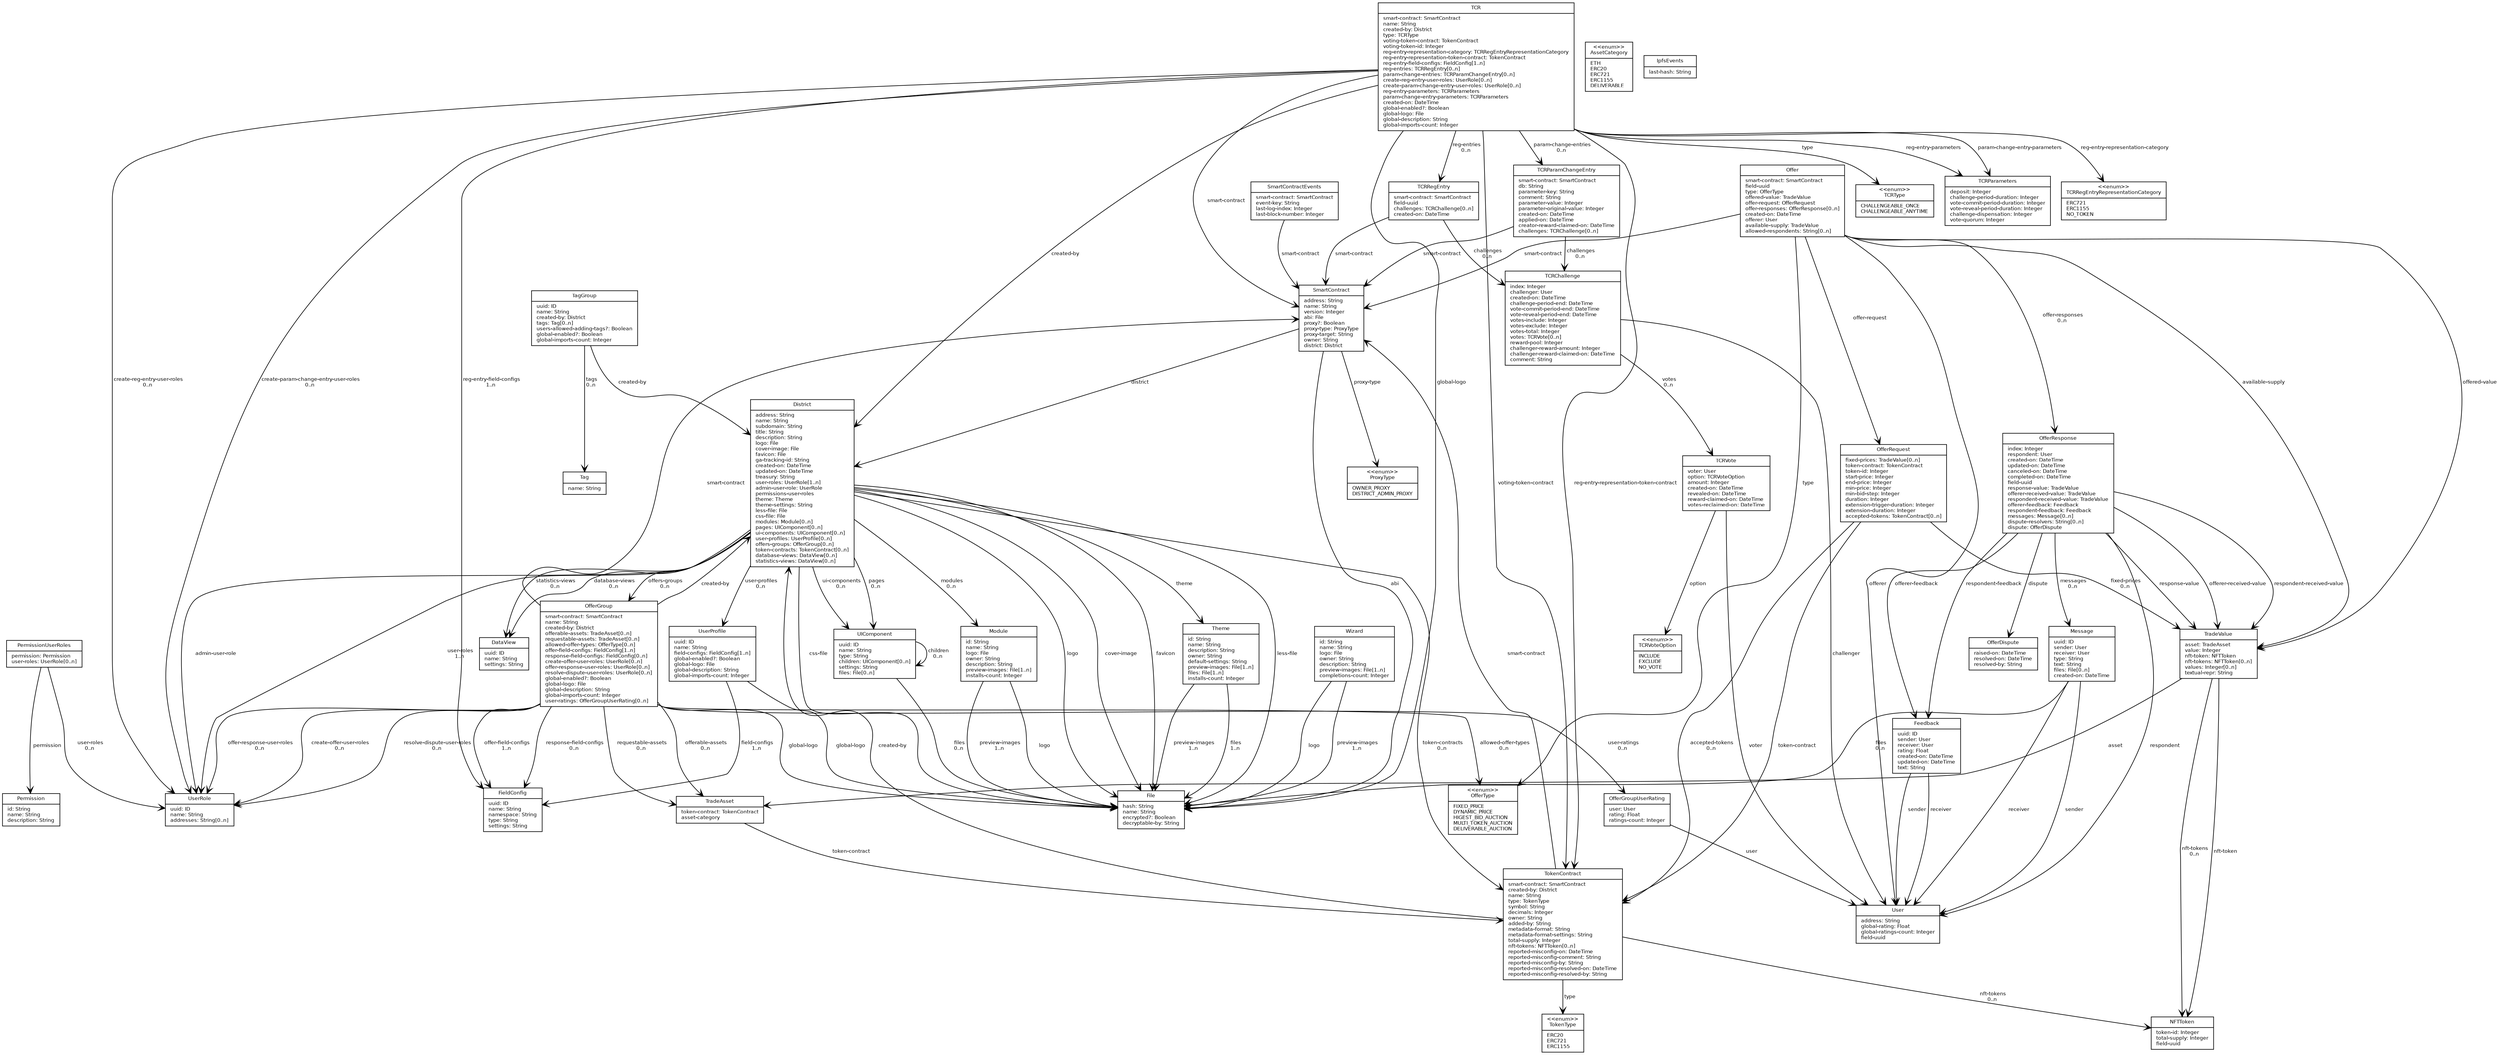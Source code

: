 digraph G {
  fontname = "Bitstream Vera Sans"
  fontsize = 8
  dpi = 300

  node [
    fontname = "Bitstream Vera Sans"
    fontsize = 8
    shape = "record"
  ]

  edge [
    fontname = "Bitstream Vera Sans"
    fontsize = 8
    arrowhead = "open"
    labelangle = 45
    labeldistance = 1.1
  ]
PermissionUserRoles [label="{PermissionUserRoles|permission: Permission\luser-roles: UserRole[0..n]\l}";]
ProxyType [label="{\<\<enum\>\>\nProxyType|OWNER_PROXY\lDISTRICT_ADMIN_PROXY\l}";]
Theme [label="{Theme|id: String\lname: String\ldescription: String\lowner: String\ldefault-settings: String\lpreview-images: File[1..n]\lfiles: File[1..n]\linstalls-count: Integer\l}";]
Permission [label="{Permission|id: String\lname: String\ldescription: String\l}";]
TCRVoteOption [label="{\<\<enum\>\>\nTCRVoteOption|INCLUDE\lEXCLUDE\lNO_VOTE\l}";]
TokenType [label="{\<\<enum\>\>\nTokenType|ERC20\lERC721\lERC1155\l}";]
UIComponent [label="{UIComponent|uuid: ID\lname: String\ltype: String\lchildren: UIComponent[0..n]\lsettings: String\lfiles: File[0..n]\l}";]
OfferType [label="{\<\<enum\>\>\nOfferType|FIXED_PRICE\lDYNAMIC_PRICE\lHIGEST_BID_AUCTION\lMULTI_TOKEN_AUCTION\lDELIVERABLE_AUCTION\l}";]
UserRole [label="{UserRole|uuid: ID\lname: String\laddresses: String[0..n]\l}";]
SmartContract [label="{SmartContract|address: String\lname: String\lversion: Integer\labi: File\lproxy?: Boolean\lproxy-type: ProxyType\lproxy-target: String\lowner: String\ldistrict: District\l}";]
TradeAsset [label="{TradeAsset|token-contract: TokenContract\lasset-category\l}";]
AssetCategory [label="{\<\<enum\>\>\nAssetCategory|ETH\lERC20\lERC721\lERC1155\lDELIVERABLE\l}";]
SmartContractEvents [label="{SmartContractEvents|smart-contract: SmartContract\levent-key: String\llast-log-index: Integer\llast-block-number: Integer\l}";]
NFTToken [label="{NFTToken|token-id: Integer\ltotal-supply: Integer\lfield-uuid\l}";]
TradeValue [label="{TradeValue|asset: TradeAsset\lvalue: Integer\lnft-token: NFTToken\lnft-tokens: NFTToken[0..n]\lvalues: Integer[0..n]\ltextual-repr: String\l}";]
TCR [label="{TCR|smart-contract: SmartContract\lname: String\lcreated-by: District\ltype: TCRType\lvoting-token-contract: TokenContract\lvoting-token-id: Integer\lreg-entry-representation-category: TCRRegEntryRepresentationCategory\lreg-entry-representation-token-contract: TokenContract\lreg-entry-field-configs: FieldConfig[1..n]\lreg-entries: TCRRegEntry[0..n]\lparam-change-entries: TCRParamChangeEntry[0..n]\lcreate-reg-entry-user-roles: UserRole[0..n]\lcreate-param-change-entry-user-roles: UserRole[0..n]\lreg-entry-parameters: TCRParameters\lparam-change-entry-parameters: TCRParameters\lcreated-on: DateTime\lglobal-enabled?: Boolean\lglobal-logo: File\lglobal-description: String\lglobal-imports-count: Integer\l}";]
Module [label="{Module|id: String\lname: String\llogo: File\lowner: String\ldescription: String\lpreview-images: File[1..n]\linstalls-count: Integer\l}";]
OfferResponse [label="{OfferResponse|index: Integer\lrespondent: User\lcreated-on: DateTime\lupdated-on: DateTime\lcanceled-on: DateTime\lcompleted-on: DateTime\lfield-uuid\lresponse-value: TradeValue\lofferer-received-value: TradeValue\lrespondent-received-value: TradeValue\lofferer-feedback: Feedback\lrespondent-feedback: Feedback\lmessages: Message[0..n]\ldispute-resolvers: String[0..n]\ldispute: OfferDispute\l}";]
TCRVote [label="{TCRVote|voter: User\loption: TCRVoteOption\lamount: Integer\lcreated-on: DateTime\lrevealed-on: DateTime\lreward-claimed-on: DateTime\lvotes-reclaimed-on: DateTime\l}";]
TCRParamChangeEntry [label="{TCRParamChangeEntry|smart-contract: SmartContract\ldb: String\lparameter-key: String\lcomment: String\lparameter-value: Integer\lparameter-original-value: Integer\lcreated-on: DateTime\lapplied-on: DateTime\lcreator-reward-claimed-on: DateTime\lchallenges: TCRChallenge[0..n]\l}";]
OfferGroup [label="{OfferGroup|smart-contract: SmartContract\lname: String\lcreated-by: District\lofferable-assets: TradeAsset[0..n]\lrequestable-assets: TradeAsset[0..n]\lallowed-offer-types: OfferType[0..n]\loffer-field-configs: FieldConfig[1..n]\lresponse-field-configs: FieldConfig[0..n]\lcreate-offer-user-roles: UserRole[0..n]\loffer-response-user-roles: UserRole[0..n]\lresolve-dispute-user-roles: UserRole[0..n]\lglobal-enabled?: Boolean\lglobal-logo: File\lglobal-description: String\lglobal-imports-count: Integer\luser-ratings: OfferGroupUserRating[0..n]\l}";]
Wizard [label="{Wizard|id: String\lname: String\llogo: File\lowner: String\ldescription: String\lpreview-images: File[1..n]\lcompletions-count: Integer\l}";]
OfferDispute [label="{OfferDispute|raised-on: DateTime\lresolved-on: DateTime\lresolved-by: String\l}";]
FieldConfig [label="{FieldConfig|uuid: ID\lname: String\lnamespace: String\ltype: String\lsettings: String\l}";]
Tag [label="{Tag|name: String\l}";]
TCRType [label="{\<\<enum\>\>\nTCRType|CHALLENGEABLE_ONCE\lCHALLENGEABLE_ANYTIME\l}";]
DataView [label="{DataView|uuid: ID\lname: String\lsettings: String\l}";]
IpfsEvents [label="{IpfsEvents|last-hash: String\l}";]
UserProfile [label="{UserProfile|uuid: ID\lname: String\lfield-configs: FieldConfig[1..n]\lglobal-enabled?: Boolean\lglobal-logo: File\lglobal-description: String\lglobal-imports-count: Integer\l}";]
TokenContract [label="{TokenContract|smart-contract: SmartContract\lcreated-by: District\lname: String\ltype: TokenType\lsymbol: String\ldecimals: Integer\lowner: String\ladded-by: String\lmetadata-format: String\lmetadata-format-settings: String\ltotal-supply: Integer\lnft-tokens: NFTToken[0..n]\lreported-misconfig-on: DateTime\lreported-misconfig-comment: String\lreported-misconfig-by: String\lreported-misconfig-resolved-on: DateTime\lreported-misconfig-resolved-by: String\l}";]
Offer [label="{Offer|smart-contract: SmartContract\lfield-uuid\ltype: OfferType\loffered-value: TradeValue\loffer-request: OfferRequest\loffer-responses: OfferResponse[0..n]\lcreated-on: DateTime\lofferer: User\lavailable-supply: TradeValue\lallowed-respondents: String[0..n]\l}";]
TCRChallenge [label="{TCRChallenge|index: Integer\lchallenger: User\lcreated-on: DateTime\lchallenge-period-end: DateTime\lvote-commit-period-end: DateTime\lvote-reveal-period-end: DateTime\lvotes-include: Integer\lvotes-exclude: Integer\lvotes-total: Integer\lvotes: TCRVote[0..n]\lreward-pool: Integer\lchallenger-reward-amount: Integer\lchallenger-reward-claimed-on: DateTime\lcomment: String\l}";]
TagGroup [label="{TagGroup|uuid: ID\lname: String\lcreated-by: District\ltags: Tag[0..n]\lusers-allowed-adding-tags?: Boolean\lglobal-enabled?: Boolean\lglobal-imports-count: Integer\l}";]
District [label="{District|address: String\lname: String\lsubdomain: String\ltitle: String\ldescription: String\llogo: File\lcover-image: File\lfavicon: File\lga-tracking-id: String\lcreated-on: DateTime\lupdated-on: DateTime\ltreasury: String\luser-roles: UserRole[1..n]\ladmin-user-role: UserRole\lpermissions-user-roles\ltheme: Theme\ltheme-settings: String\lless-file: File\lcss-file: File\lmodules: Module[0..n]\lpages: UIComponent[0..n]\lui-components: UIComponent[0..n]\luser-profiles: UserProfile[0..n]\loffers-groups: OfferGroup[0..n]\ltoken-contracts: TokenContract[0..n]\ldatabase-views: DataView[0..n]\lstatistics-views: DataView[0..n]\l}";]
OfferRequest [label="{OfferRequest|fixed-prices: TradeValue[0..n]\ltoken-contract: TokenContract\ltoken-id: Integer\lstart-price: Integer\lend-price: Integer\lmin-price: Integer\lmin-bid-step: Integer\lduration: Integer\lextension-trigger-duration: Integer\lextension-duration: Integer\laccepted-tokens: TokenContract[0..n]\l}";]
OfferGroupUserRating [label="{OfferGroupUserRating|user: User\lrating: Float\lratings-count: Integer\l}";]
Feedback [label="{Feedback|uuid: ID\lsender: User\lreceiver: User\lrating: Float\lcreated-on: DateTime\lupdated-on: DateTime\ltext: String\l}";]
File [label="{File|hash: String\lname: String\lencrypted?: Boolean\ldecryptable-by: String\l}";]
User [label="{User|address: String\lglobal-rating: Float\lglobal-ratings-count: Integer\lfield-uuid\l}";]
Message [label="{Message|uuid: ID\lsender: User\lreceiver: User\ltype: String\ltext: String\lfiles: File[0..n]\lcreated-on: DateTime\l}";]
TCRParameters [label="{TCRParameters|deposit: Integer\lchallenge-period-duration: Integer\lvote-commit-period-duration: Integer\lvote-reveal-period-duration: Integer\lchallenge-dispensation: Integer\lvote-quorum: Integer\l}";]
TCRRegEntryRepresentationCategory [label="{\<\<enum\>\>\nTCRRegEntryRepresentationCategory|ERC721\lERC1155\lNO_TOKEN\l}";]
TCRRegEntry [label="{TCRRegEntry|smart-contract: SmartContract\lfield-uuid\lchallenges: TCRChallenge[0..n]\lcreated-on: DateTime\l}";]
PermissionUserRoles -> Permission [label=" permission";]
PermissionUserRoles -> UserRole [label=" user-roles
0..n";]
Theme -> File [label=" preview-images
1..n";]
Theme -> File [label=" files
1..n";]
UIComponent -> UIComponent [label=" children
0..n";]
UIComponent -> File [label=" files
0..n";]
SmartContract -> File [label=" abi";]
SmartContract -> ProxyType [label=" proxy-type";]
SmartContract -> District [label=" district";]
TradeAsset -> TokenContract [label=" token-contract";]
SmartContractEvents -> SmartContract [label=" smart-contract";]
TradeValue -> TradeAsset [label=" asset";]
TradeValue -> NFTToken [label=" nft-token";]
TradeValue -> NFTToken [label=" nft-tokens
0..n";]
TCR -> SmartContract [label=" smart-contract";]
TCR -> District [label=" created-by";]
TCR -> TCRType [label=" type";]
TCR -> TokenContract [label=" voting-token-contract";]
TCR -> TCRRegEntryRepresentationCategory [label=" reg-entry-representation-category";]
TCR -> TokenContract [label=" reg-entry-representation-token-contract";]
TCR -> FieldConfig [label=" reg-entry-field-configs
1..n";]
TCR -> TCRRegEntry [label=" reg-entries
0..n";]
TCR -> TCRParamChangeEntry [label=" param-change-entries
0..n";]
TCR -> UserRole [label=" create-reg-entry-user-roles
0..n";]
TCR -> UserRole [label=" create-param-change-entry-user-roles
0..n";]
TCR -> TCRParameters [label=" reg-entry-parameters";]
TCR -> TCRParameters [label=" param-change-entry-parameters";]
TCR -> File [label=" global-logo";]
Module -> File [label=" logo";]
Module -> File [label=" preview-images
1..n";]
OfferResponse -> User [label=" respondent";]
OfferResponse -> TradeValue [label=" response-value";]
OfferResponse -> TradeValue [label=" offerer-received-value";]
OfferResponse -> TradeValue [label=" respondent-received-value";]
OfferResponse -> Feedback [label=" offerer-feedback";]
OfferResponse -> Feedback [label=" respondent-feedback";]
OfferResponse -> Message [label=" messages
0..n";]
OfferResponse -> OfferDispute [label=" dispute";]
TCRVote -> User [label=" voter";]
TCRVote -> TCRVoteOption [label=" option";]
TCRParamChangeEntry -> SmartContract [label=" smart-contract";]
TCRParamChangeEntry -> TCRChallenge [label=" challenges
0..n";]
OfferGroup -> SmartContract [label=" smart-contract";]
OfferGroup -> District [label=" created-by";]
OfferGroup -> TradeAsset [label=" offerable-assets
0..n";]
OfferGroup -> TradeAsset [label=" requestable-assets
0..n";]
OfferGroup -> OfferType [label=" allowed-offer-types
0..n";]
OfferGroup -> FieldConfig [label=" offer-field-configs
1..n";]
OfferGroup -> FieldConfig [label=" response-field-configs
0..n";]
OfferGroup -> UserRole [label=" create-offer-user-roles
0..n";]
OfferGroup -> UserRole [label=" offer-response-user-roles
0..n";]
OfferGroup -> UserRole [label=" resolve-dispute-user-roles
0..n";]
OfferGroup -> File [label=" global-logo";]
OfferGroup -> OfferGroupUserRating [label=" user-ratings
0..n";]
Wizard -> File [label=" logo";]
Wizard -> File [label=" preview-images
1..n";]
UserProfile -> FieldConfig [label=" field-configs
1..n";]
UserProfile -> File [label=" global-logo";]
TokenContract -> SmartContract [label=" smart-contract";]
TokenContract -> District [label=" created-by";]
TokenContract -> TokenType [label=" type";]
TokenContract -> NFTToken [label=" nft-tokens
0..n";]
Offer -> SmartContract [label=" smart-contract";]
Offer -> OfferType [label=" type";]
Offer -> TradeValue [label=" offered-value";]
Offer -> OfferRequest [label=" offer-request";]
Offer -> OfferResponse [label=" offer-responses
0..n";]
Offer -> User [label=" offerer";]
Offer -> TradeValue [label=" available-supply";]
TCRChallenge -> User [label=" challenger";]
TCRChallenge -> TCRVote [label=" votes
0..n";]
TagGroup -> District [label=" created-by";]
TagGroup -> Tag [label=" tags
0..n";]
District -> File [label=" logo";]
District -> File [label=" cover-image";]
District -> File [label=" favicon";]
District -> UserRole [label=" user-roles
1..n";]
District -> UserRole [label=" admin-user-role";]
District -> Theme [label=" theme";]
District -> File [label=" less-file";]
District -> File [label=" css-file";]
District -> Module [label=" modules
0..n";]
District -> UIComponent [label=" pages
0..n";]
District -> UIComponent [label=" ui-components
0..n";]
District -> UserProfile [label=" user-profiles
0..n";]
District -> OfferGroup [label=" offers-groups
0..n";]
District -> TokenContract [label=" token-contracts
0..n";]
District -> DataView [label=" database-views
0..n";]
District -> DataView [label=" statistics-views
0..n";]
OfferRequest -> TradeValue [label=" fixed-prices
0..n";]
OfferRequest -> TokenContract [label=" token-contract";]
OfferRequest -> TokenContract [label=" accepted-tokens
0..n";]
OfferGroupUserRating -> User [label=" user";]
Feedback -> User [label=" sender";]
Feedback -> User [label=" receiver";]
Message -> User [label=" sender";]
Message -> User [label=" receiver";]
Message -> File [label=" files
0..n";]
TCRRegEntry -> SmartContract [label=" smart-contract";]
TCRRegEntry -> TCRChallenge [label=" challenges
0..n";]

}